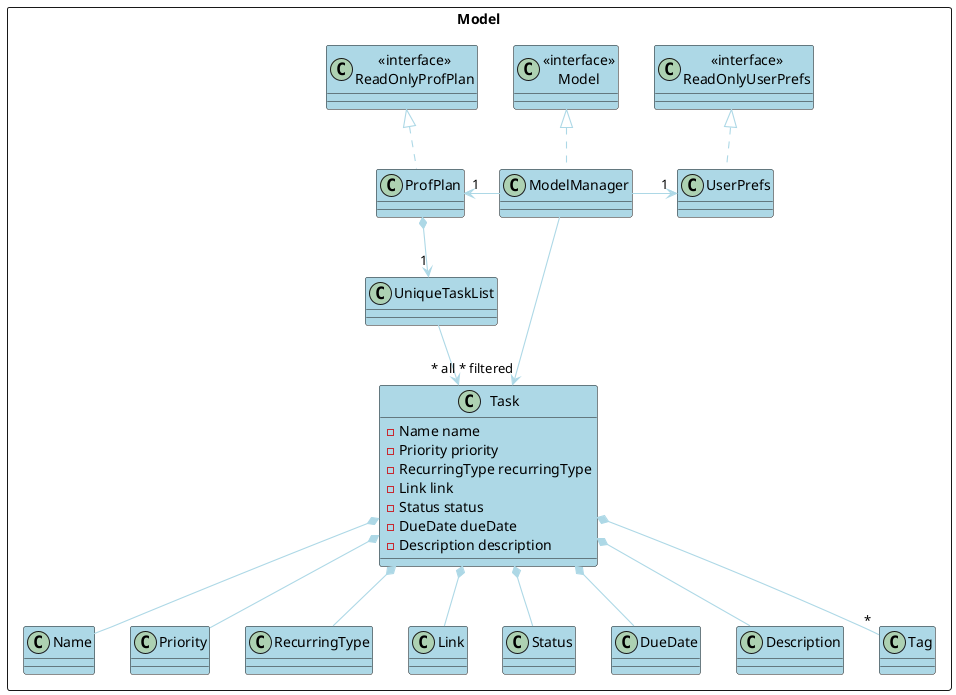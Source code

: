 @startuml
!define MODEL_COLOR #LightBlue

skinparam arrowThickness 1.1
skinparam arrowColor MODEL_COLOR
skinparam classBackgroundColor MODEL_COLOR

Package Model as ModelPackage <<Rectangle>> {
    Class "<<interface>>\nReadOnlyProfPlan" as ReadOnlyProfPlan
    Class "<<interface>>\nReadOnlyUserPrefs" as ReadOnlyUserPrefs
    Class "<<interface>>\nModel" as Model
    Class ProfPlan
    Class ModelManager
    Class UserPrefs

    Class UniqueTaskList
    Class Task {
        - Name name
        - Priority priority
        - RecurringType recurringType
        - Link link
        - Status status
        - DueDate dueDate
        - Description description
    }

    Class Name
    Class Priority
    Class RecurringType
    Class Link
    Class Status
    Class DueDate
    Class Description
    Class Tag
}




ReadOnlyProfPlan <|.. ProfPlan
Model <|.. ModelManager
ReadOnlyUserPrefs <|.. UserPrefs

ModelManager -left-> "1" ProfPlan
ModelManager -right-> "1" UserPrefs
ModelManager --> "~* filtered" Task

ProfPlan *--> "1" UniqueTaskList
UniqueTaskList --> "~* all" Task

Task *-- Name
Task *-- Priority
Task *-- RecurringType
Task *-- Link
Task *-- Status
Task *-- DueDate
Task *-- Description
Task *-- "*" Tag

@enduml
